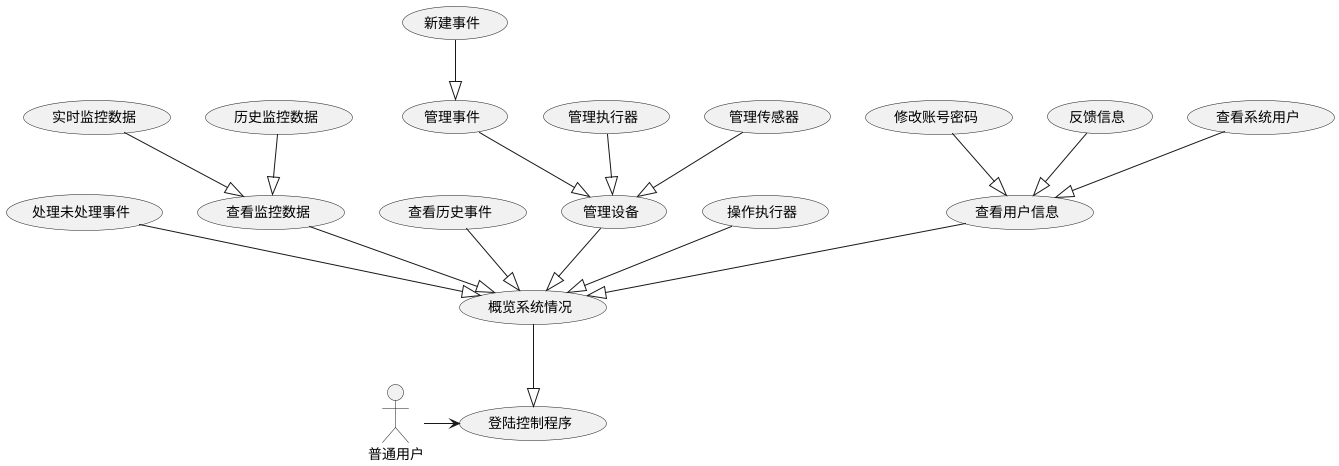 @startuml
:普通用户: as user
(登陆控制程序)
(概览系统情况)
(处理未处理事件)
(查看监控数据)
(实时监控数据)
(历史监控数据)
(查看历史事件)
(管理设备)
(管理事件)
(新建事件)
(管理执行器)
(管理传感器)
(操作执行器)
(查看用户信息)
(修改账号密码)
(反馈信息)
(查看系统用户)
user->(登陆控制程序)
(概览系统情况)--|>(登陆控制程序)
(处理未处理事件)--|>(概览系统情况)
(查看监控数据)--|>(概览系统情况)
(实时监控数据)--|>(查看监控数据)
(历史监控数据)--|>(查看监控数据)
(查看历史事件)--|>(概览系统情况)
(管理设备)--|>(概览系统情况)
(管理事件)--|>(管理设备)
(新建事件)--|>(管理事件)
(管理执行器)--|>(管理设备)
(管理传感器)--|>(管理设备)
(操作执行器)--|>(概览系统情况)
(查看用户信息)--|>(概览系统情况)
(修改账号密码)--|>(查看用户信息)
(反馈信息)--|>(查看用户信息)
(查看系统用户)--|>(查看用户信息)
@enduml
